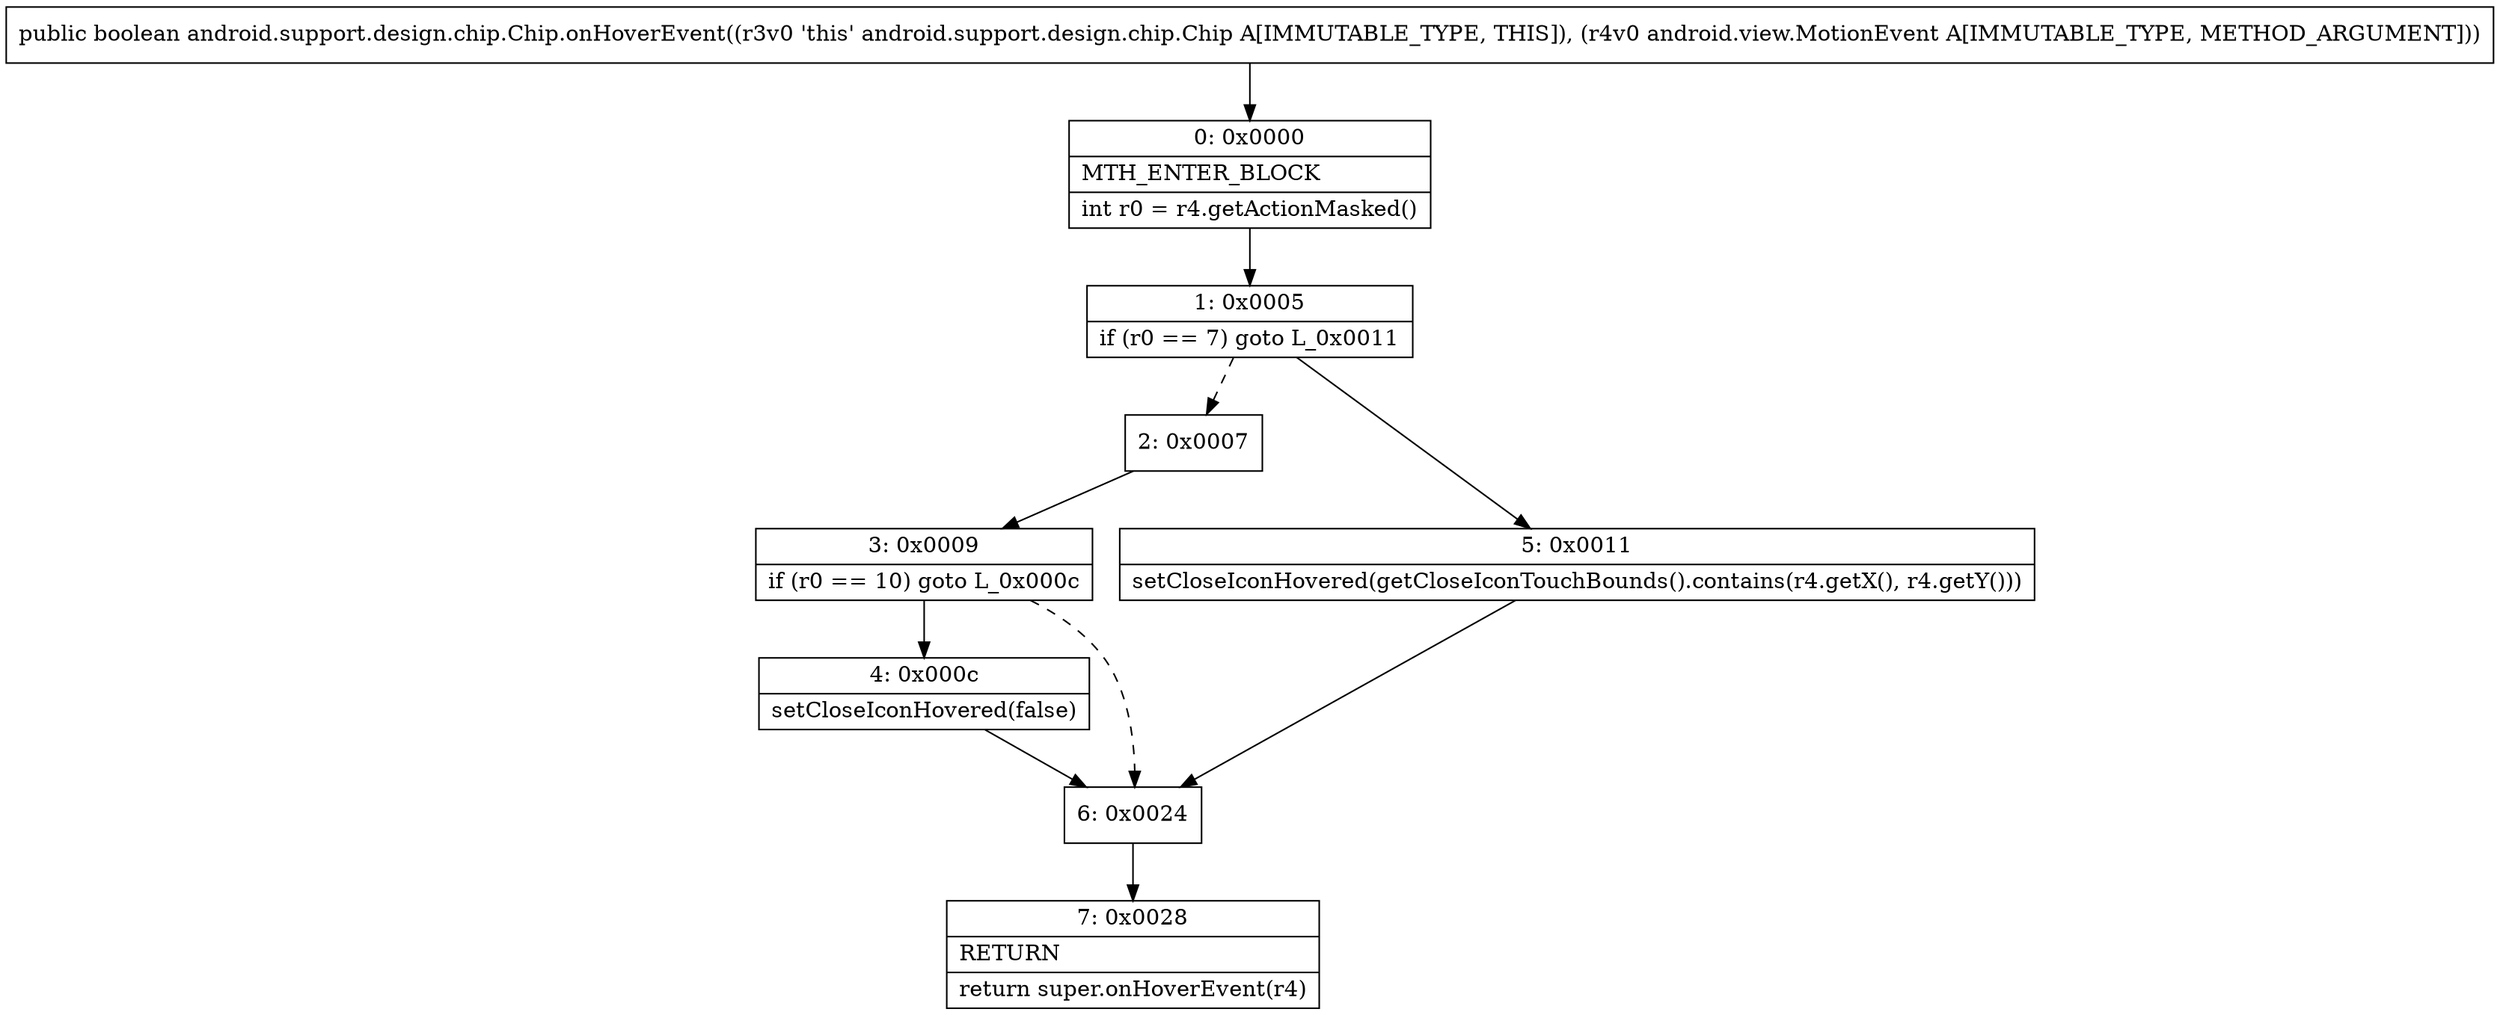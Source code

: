 digraph "CFG forandroid.support.design.chip.Chip.onHoverEvent(Landroid\/view\/MotionEvent;)Z" {
Node_0 [shape=record,label="{0\:\ 0x0000|MTH_ENTER_BLOCK\l|int r0 = r4.getActionMasked()\l}"];
Node_1 [shape=record,label="{1\:\ 0x0005|if (r0 == 7) goto L_0x0011\l}"];
Node_2 [shape=record,label="{2\:\ 0x0007}"];
Node_3 [shape=record,label="{3\:\ 0x0009|if (r0 == 10) goto L_0x000c\l}"];
Node_4 [shape=record,label="{4\:\ 0x000c|setCloseIconHovered(false)\l}"];
Node_5 [shape=record,label="{5\:\ 0x0011|setCloseIconHovered(getCloseIconTouchBounds().contains(r4.getX(), r4.getY()))\l}"];
Node_6 [shape=record,label="{6\:\ 0x0024}"];
Node_7 [shape=record,label="{7\:\ 0x0028|RETURN\l|return super.onHoverEvent(r4)\l}"];
MethodNode[shape=record,label="{public boolean android.support.design.chip.Chip.onHoverEvent((r3v0 'this' android.support.design.chip.Chip A[IMMUTABLE_TYPE, THIS]), (r4v0 android.view.MotionEvent A[IMMUTABLE_TYPE, METHOD_ARGUMENT])) }"];
MethodNode -> Node_0;
Node_0 -> Node_1;
Node_1 -> Node_2[style=dashed];
Node_1 -> Node_5;
Node_2 -> Node_3;
Node_3 -> Node_4;
Node_3 -> Node_6[style=dashed];
Node_4 -> Node_6;
Node_5 -> Node_6;
Node_6 -> Node_7;
}

